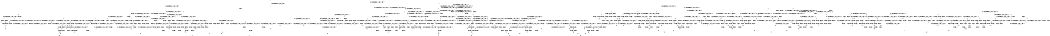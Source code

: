 digraph BCG {
size = "7, 10.5";
center = TRUE;
node [shape = circle];
0 [peripheries = 2];
0 -> 1 [label = "EX !0 !ATOMIC_EXCH_BRANCH (1, +1, TRUE, +0, 2, TRUE) !{}"];
0 -> 2 [label = "EX !2 !ATOMIC_EXCH_BRANCH (1, +0, TRUE, +0, 1, TRUE) !{}"];
0 -> 3 [label = "EX !1 !ATOMIC_EXCH_BRANCH (1, +0, FALSE, +0, 3, TRUE) !{}"];
1 -> 4 [label = "EX !2 !ATOMIC_EXCH_BRANCH (1, +0, TRUE, +0, 1, FALSE) !{0}"];
1 -> 5 [label = "EX !1 !ATOMIC_EXCH_BRANCH (1, +0, FALSE, +0, 3, FALSE) !{0}"];
1 -> 6 [label = "TERMINATE !0"];
2 -> 7 [label = "EX !2 !ATOMIC_EXCH_BRANCH (1, +0, TRUE, +0, 1, TRUE) !{0, 1, 2}"];
2 -> 8 [label = "EX !0 !ATOMIC_EXCH_BRANCH (1, +1, TRUE, +0, 2, TRUE) !{0, 1, 2}"];
2 -> 9 [label = "EX !1 !ATOMIC_EXCH_BRANCH (1, +0, FALSE, +0, 3, TRUE) !{0, 1, 2}"];
2 -> 10 [label = "EX !0 !ATOMIC_EXCH_BRANCH (1, +1, TRUE, +0, 2, TRUE) !{0, 1, 2}"];
3 -> 11 [label = "EX !0 !ATOMIC_EXCH_BRANCH (1, +1, TRUE, +0, 2, TRUE) !{0, 1}"];
3 -> 12 [label = "EX !2 !ATOMIC_EXCH_BRANCH (1, +0, TRUE, +0, 1, TRUE) !{0, 1}"];
3 -> 13 [label = "TERMINATE !1"];
3 -> 14 [label = "EX !0 !ATOMIC_EXCH_BRANCH (1, +1, TRUE, +0, 2, TRUE) !{0, 1}"];
4 -> 15 [label = "EX !1 !ATOMIC_EXCH_BRANCH (1, +0, FALSE, +0, 3, TRUE) !{0, 1, 2}"];
4 -> 16 [label = "TERMINATE !0"];
4 -> 17 [label = "TERMINATE !2"];
5 -> 18 [label = "EX !1 !ATOMIC_EXCH_BRANCH (1, +1, TRUE, +0, 3, FALSE) !{0, 1}"];
5 -> 19 [label = "EX !2 !ATOMIC_EXCH_BRANCH (1, +0, TRUE, +0, 1, FALSE) !{0, 1}"];
5 -> 20 [label = "TERMINATE !0"];
6 -> 21 [label = "EX !2 !ATOMIC_EXCH_BRANCH (1, +0, TRUE, +0, 1, FALSE) !{}"];
6 -> 22 [label = "EX !1 !ATOMIC_EXCH_BRANCH (1, +0, FALSE, +0, 3, FALSE) !{}"];
7 -> 7 [label = "EX !2 !ATOMIC_EXCH_BRANCH (1, +0, TRUE, +0, 1, TRUE) !{0, 1, 2}"];
7 -> 8 [label = "EX !0 !ATOMIC_EXCH_BRANCH (1, +1, TRUE, +0, 2, TRUE) !{0, 1, 2}"];
7 -> 9 [label = "EX !1 !ATOMIC_EXCH_BRANCH (1, +0, FALSE, +0, 3, TRUE) !{0, 1, 2}"];
7 -> 10 [label = "EX !0 !ATOMIC_EXCH_BRANCH (1, +1, TRUE, +0, 2, TRUE) !{0, 1, 2}"];
8 -> 23 [label = "EX !2 !ATOMIC_EXCH_BRANCH (1, +0, TRUE, +0, 1, FALSE) !{0, 1, 2}"];
8 -> 24 [label = "EX !1 !ATOMIC_EXCH_BRANCH (1, +0, FALSE, +0, 3, FALSE) !{0, 1, 2}"];
8 -> 25 [label = "TERMINATE !0"];
9 -> 26 [label = "EX !2 !ATOMIC_EXCH_BRANCH (1, +0, TRUE, +0, 1, TRUE) !{0, 1, 2}"];
9 -> 27 [label = "EX !0 !ATOMIC_EXCH_BRANCH (1, +1, TRUE, +0, 2, TRUE) !{0, 1, 2}"];
9 -> 28 [label = "TERMINATE !1"];
9 -> 29 [label = "EX !0 !ATOMIC_EXCH_BRANCH (1, +1, TRUE, +0, 2, TRUE) !{0, 1, 2}"];
10 -> 30 [label = "EX !1 !ATOMIC_EXCH_BRANCH (1, +0, FALSE, +0, 3, FALSE) !{0, 1, 2}"];
10 -> 31 [label = "EX !2 !ATOMIC_EXCH_BRANCH (1, +0, TRUE, +0, 1, FALSE) !{0, 1, 2}"];
10 -> 32 [label = "EX !1 !ATOMIC_EXCH_BRANCH (1, +0, FALSE, +0, 3, FALSE) !{0, 1, 2}"];
10 -> 33 [label = "TERMINATE !0"];
11 -> 34 [label = "EX !2 !ATOMIC_EXCH_BRANCH (1, +0, TRUE, +0, 1, FALSE) !{0, 1}"];
11 -> 35 [label = "TERMINATE !0"];
11 -> 36 [label = "TERMINATE !1"];
12 -> 26 [label = "EX !2 !ATOMIC_EXCH_BRANCH (1, +0, TRUE, +0, 1, TRUE) !{0, 1, 2}"];
12 -> 27 [label = "EX !0 !ATOMIC_EXCH_BRANCH (1, +1, TRUE, +0, 2, TRUE) !{0, 1, 2}"];
12 -> 28 [label = "TERMINATE !1"];
12 -> 29 [label = "EX !0 !ATOMIC_EXCH_BRANCH (1, +1, TRUE, +0, 2, TRUE) !{0, 1, 2}"];
13 -> 37 [label = "EX !0 !ATOMIC_EXCH_BRANCH (1, +1, TRUE, +0, 2, TRUE) !{0}"];
13 -> 38 [label = "EX !2 !ATOMIC_EXCH_BRANCH (1, +0, TRUE, +0, 1, TRUE) !{0}"];
13 -> 39 [label = "EX !0 !ATOMIC_EXCH_BRANCH (1, +1, TRUE, +0, 2, TRUE) !{0}"];
14 -> 40 [label = "EX !2 !ATOMIC_EXCH_BRANCH (1, +0, TRUE, +0, 1, FALSE) !{0, 1}"];
14 -> 41 [label = "TERMINATE !0"];
14 -> 42 [label = "TERMINATE !1"];
15 -> 43 [label = "TERMINATE !0"];
15 -> 44 [label = "TERMINATE !2"];
15 -> 45 [label = "TERMINATE !1"];
16 -> 46 [label = "EX !1 !ATOMIC_EXCH_BRANCH (1, +0, FALSE, +0, 3, TRUE) !{1, 2}"];
16 -> 47 [label = "TERMINATE !2"];
16 -> 48 [label = "EX !1 !ATOMIC_EXCH_BRANCH (1, +0, FALSE, +0, 3, TRUE) !{1, 2}"];
17 -> 49 [label = "EX !1 !ATOMIC_EXCH_BRANCH (1, +0, FALSE, +0, 3, TRUE) !{0, 1}"];
17 -> 47 [label = "TERMINATE !0"];
18 -> 34 [label = "EX !2 !ATOMIC_EXCH_BRANCH (1, +0, TRUE, +0, 1, FALSE) !{0, 1}"];
18 -> 35 [label = "TERMINATE !0"];
18 -> 36 [label = "TERMINATE !1"];
19 -> 50 [label = "EX !1 !ATOMIC_EXCH_BRANCH (1, +1, TRUE, +0, 3, TRUE) !{0, 1, 2}"];
19 -> 51 [label = "TERMINATE !0"];
19 -> 52 [label = "TERMINATE !2"];
20 -> 53 [label = "EX !1 !ATOMIC_EXCH_BRANCH (1, +1, TRUE, +0, 3, FALSE) !{1}"];
20 -> 54 [label = "EX !2 !ATOMIC_EXCH_BRANCH (1, +0, TRUE, +0, 1, FALSE) !{1}"];
20 -> 55 [label = "EX !1 !ATOMIC_EXCH_BRANCH (1, +1, TRUE, +0, 3, FALSE) !{1}"];
21 -> 46 [label = "EX !1 !ATOMIC_EXCH_BRANCH (1, +0, FALSE, +0, 3, TRUE) !{1, 2}"];
21 -> 47 [label = "TERMINATE !2"];
21 -> 48 [label = "EX !1 !ATOMIC_EXCH_BRANCH (1, +0, FALSE, +0, 3, TRUE) !{1, 2}"];
22 -> 53 [label = "EX !1 !ATOMIC_EXCH_BRANCH (1, +1, TRUE, +0, 3, FALSE) !{1}"];
22 -> 54 [label = "EX !2 !ATOMIC_EXCH_BRANCH (1, +0, TRUE, +0, 1, FALSE) !{1}"];
22 -> 55 [label = "EX !1 !ATOMIC_EXCH_BRANCH (1, +1, TRUE, +0, 3, FALSE) !{1}"];
23 -> 15 [label = "EX !1 !ATOMIC_EXCH_BRANCH (1, +0, FALSE, +0, 3, TRUE) !{0, 1, 2}"];
23 -> 16 [label = "TERMINATE !0"];
23 -> 17 [label = "TERMINATE !2"];
24 -> 56 [label = "EX !1 !ATOMIC_EXCH_BRANCH (1, +1, TRUE, +0, 3, FALSE) !{0, 1, 2}"];
24 -> 57 [label = "EX !2 !ATOMIC_EXCH_BRANCH (1, +0, TRUE, +0, 1, FALSE) !{0, 1, 2}"];
24 -> 58 [label = "TERMINATE !0"];
25 -> 59 [label = "EX !2 !ATOMIC_EXCH_BRANCH (1, +0, TRUE, +0, 1, FALSE) !{1, 2}"];
25 -> 60 [label = "EX !1 !ATOMIC_EXCH_BRANCH (1, +0, FALSE, +0, 3, FALSE) !{1, 2}"];
25 -> 61 [label = "EX !1 !ATOMIC_EXCH_BRANCH (1, +0, FALSE, +0, 3, FALSE) !{1, 2}"];
26 -> 26 [label = "EX !2 !ATOMIC_EXCH_BRANCH (1, +0, TRUE, +0, 1, TRUE) !{0, 1, 2}"];
26 -> 27 [label = "EX !0 !ATOMIC_EXCH_BRANCH (1, +1, TRUE, +0, 2, TRUE) !{0, 1, 2}"];
26 -> 28 [label = "TERMINATE !1"];
26 -> 29 [label = "EX !0 !ATOMIC_EXCH_BRANCH (1, +1, TRUE, +0, 2, TRUE) !{0, 1, 2}"];
27 -> 62 [label = "EX !2 !ATOMIC_EXCH_BRANCH (1, +0, TRUE, +0, 1, FALSE) !{0, 1, 2}"];
27 -> 63 [label = "TERMINATE !0"];
27 -> 64 [label = "TERMINATE !1"];
28 -> 65 [label = "EX !2 !ATOMIC_EXCH_BRANCH (1, +0, TRUE, +0, 1, TRUE) !{0, 2}"];
28 -> 66 [label = "EX !0 !ATOMIC_EXCH_BRANCH (1, +1, TRUE, +0, 2, TRUE) !{0, 2}"];
28 -> 67 [label = "EX !0 !ATOMIC_EXCH_BRANCH (1, +1, TRUE, +0, 2, TRUE) !{0, 2}"];
29 -> 68 [label = "EX !2 !ATOMIC_EXCH_BRANCH (1, +0, TRUE, +0, 1, FALSE) !{0, 1, 2}"];
29 -> 69 [label = "TERMINATE !0"];
29 -> 70 [label = "TERMINATE !1"];
30 -> 71 [label = "EX !2 !ATOMIC_EXCH_BRANCH (1, +0, TRUE, +0, 1, FALSE) !{0, 1, 2}"];
30 -> 72 [label = "EX !1 !ATOMIC_EXCH_BRANCH (1, +1, TRUE, +0, 3, FALSE) !{0, 1, 2}"];
30 -> 73 [label = "EX !2 !ATOMIC_EXCH_BRANCH (1, +0, TRUE, +0, 1, FALSE) !{0, 1, 2}"];
30 -> 74 [label = "TERMINATE !0"];
31 -> 75 [label = "EX !1 !ATOMIC_EXCH_BRANCH (1, +0, FALSE, +0, 3, TRUE) !{0, 1, 2}"];
31 -> 76 [label = "EX !1 !ATOMIC_EXCH_BRANCH (1, +0, FALSE, +0, 3, TRUE) !{0, 1, 2}"];
31 -> 77 [label = "TERMINATE !0"];
31 -> 78 [label = "TERMINATE !2"];
32 -> 72 [label = "EX !1 !ATOMIC_EXCH_BRANCH (1, +1, TRUE, +0, 3, FALSE) !{0, 1, 2}"];
32 -> 79 [label = "EX !1 !ATOMIC_EXCH_BRANCH (1, +1, TRUE, +0, 3, FALSE) !{0, 1, 2}"];
32 -> 80 [label = "EX !2 !ATOMIC_EXCH_BRANCH (1, +0, TRUE, +0, 1, FALSE) !{0, 1, 2}"];
32 -> 81 [label = "TERMINATE !0"];
33 -> 82 [label = "EX !2 !ATOMIC_EXCH_BRANCH (1, +0, TRUE, +0, 1, FALSE) !{1, 2}"];
33 -> 83 [label = "EX !1 !ATOMIC_EXCH_BRANCH (1, +0, FALSE, +0, 3, FALSE) !{1, 2}"];
34 -> 43 [label = "TERMINATE !0"];
34 -> 44 [label = "TERMINATE !2"];
34 -> 45 [label = "TERMINATE !1"];
35 -> 84 [label = "EX !2 !ATOMIC_EXCH_BRANCH (1, +0, TRUE, +0, 1, FALSE) !{1}"];
35 -> 85 [label = "TERMINATE !1"];
36 -> 86 [label = "EX !2 !ATOMIC_EXCH_BRANCH (1, +0, TRUE, +0, 1, FALSE) !{0}"];
36 -> 85 [label = "TERMINATE !0"];
37 -> 86 [label = "EX !2 !ATOMIC_EXCH_BRANCH (1, +0, TRUE, +0, 1, FALSE) !{0}"];
37 -> 85 [label = "TERMINATE !0"];
38 -> 65 [label = "EX !2 !ATOMIC_EXCH_BRANCH (1, +0, TRUE, +0, 1, TRUE) !{0, 2}"];
38 -> 66 [label = "EX !0 !ATOMIC_EXCH_BRANCH (1, +1, TRUE, +0, 2, TRUE) !{0, 2}"];
38 -> 67 [label = "EX !0 !ATOMIC_EXCH_BRANCH (1, +1, TRUE, +0, 2, TRUE) !{0, 2}"];
39 -> 87 [label = "EX !2 !ATOMIC_EXCH_BRANCH (1, +0, TRUE, +0, 1, FALSE) !{0}"];
39 -> 88 [label = "TERMINATE !0"];
40 -> 89 [label = "TERMINATE !0"];
40 -> 90 [label = "TERMINATE !2"];
40 -> 91 [label = "TERMINATE !1"];
41 -> 92 [label = "EX !2 !ATOMIC_EXCH_BRANCH (1, +0, TRUE, +0, 1, FALSE) !{1}"];
41 -> 93 [label = "TERMINATE !1"];
42 -> 94 [label = "EX !2 !ATOMIC_EXCH_BRANCH (1, +0, TRUE, +0, 1, FALSE) !{0}"];
42 -> 93 [label = "TERMINATE !0"];
43 -> 95 [label = "TERMINATE !2"];
43 -> 96 [label = "TERMINATE !1"];
44 -> 95 [label = "TERMINATE !0"];
44 -> 97 [label = "TERMINATE !1"];
45 -> 96 [label = "TERMINATE !0"];
45 -> 97 [label = "TERMINATE !2"];
46 -> 95 [label = "TERMINATE !2"];
46 -> 96 [label = "TERMINATE !1"];
47 -> 98 [label = "EX !1 !ATOMIC_EXCH_BRANCH (1, +0, FALSE, +0, 3, TRUE) !{1}"];
47 -> 99 [label = "EX !1 !ATOMIC_EXCH_BRANCH (1, +0, FALSE, +0, 3, TRUE) !{1}"];
48 -> 100 [label = "TERMINATE !2"];
48 -> 101 [label = "TERMINATE !1"];
49 -> 95 [label = "TERMINATE !0"];
49 -> 97 [label = "TERMINATE !1"];
50 -> 102 [label = "TERMINATE !0"];
50 -> 103 [label = "TERMINATE !2"];
50 -> 104 [label = "TERMINATE !1"];
51 -> 105 [label = "EX !1 !ATOMIC_EXCH_BRANCH (1, +1, TRUE, +0, 3, TRUE) !{1, 2}"];
51 -> 106 [label = "TERMINATE !2"];
51 -> 107 [label = "EX !1 !ATOMIC_EXCH_BRANCH (1, +1, TRUE, +0, 3, TRUE) !{1, 2}"];
52 -> 108 [label = "EX !1 !ATOMIC_EXCH_BRANCH (1, +1, TRUE, +0, 3, TRUE) !{0, 1}"];
52 -> 106 [label = "TERMINATE !0"];
53 -> 84 [label = "EX !2 !ATOMIC_EXCH_BRANCH (1, +0, TRUE, +0, 1, FALSE) !{1}"];
53 -> 85 [label = "TERMINATE !1"];
54 -> 105 [label = "EX !1 !ATOMIC_EXCH_BRANCH (1, +1, TRUE, +0, 3, TRUE) !{1, 2}"];
54 -> 106 [label = "TERMINATE !2"];
54 -> 107 [label = "EX !1 !ATOMIC_EXCH_BRANCH (1, +1, TRUE, +0, 3, TRUE) !{1, 2}"];
55 -> 109 [label = "EX !2 !ATOMIC_EXCH_BRANCH (1, +0, TRUE, +0, 1, FALSE) !{1}"];
55 -> 110 [label = "TERMINATE !1"];
56 -> 62 [label = "EX !2 !ATOMIC_EXCH_BRANCH (1, +0, TRUE, +0, 1, FALSE) !{0, 1, 2}"];
56 -> 63 [label = "TERMINATE !0"];
56 -> 64 [label = "TERMINATE !1"];
57 -> 50 [label = "EX !1 !ATOMIC_EXCH_BRANCH (1, +1, TRUE, +0, 3, TRUE) !{0, 1, 2}"];
57 -> 51 [label = "TERMINATE !0"];
57 -> 52 [label = "TERMINATE !2"];
58 -> 111 [label = "EX !1 !ATOMIC_EXCH_BRANCH (1, +1, TRUE, +0, 3, FALSE) !{1, 2}"];
58 -> 112 [label = "EX !2 !ATOMIC_EXCH_BRANCH (1, +0, TRUE, +0, 1, FALSE) !{1, 2}"];
58 -> 113 [label = "EX !1 !ATOMIC_EXCH_BRANCH (1, +1, TRUE, +0, 3, FALSE) !{1, 2}"];
59 -> 46 [label = "EX !1 !ATOMIC_EXCH_BRANCH (1, +0, FALSE, +0, 3, TRUE) !{1, 2}"];
59 -> 47 [label = "TERMINATE !2"];
59 -> 48 [label = "EX !1 !ATOMIC_EXCH_BRANCH (1, +0, FALSE, +0, 3, TRUE) !{1, 2}"];
60 -> 111 [label = "EX !1 !ATOMIC_EXCH_BRANCH (1, +1, TRUE, +0, 3, FALSE) !{1, 2}"];
60 -> 112 [label = "EX !2 !ATOMIC_EXCH_BRANCH (1, +0, TRUE, +0, 1, FALSE) !{1, 2}"];
60 -> 113 [label = "EX !1 !ATOMIC_EXCH_BRANCH (1, +1, TRUE, +0, 3, FALSE) !{1, 2}"];
61 -> 114 [label = "EX !2 !ATOMIC_EXCH_BRANCH (1, +0, TRUE, +0, 1, FALSE) !{1, 2}"];
61 -> 113 [label = "EX !1 !ATOMIC_EXCH_BRANCH (1, +1, TRUE, +0, 3, FALSE) !{1, 2}"];
61 -> 115 [label = "EX !2 !ATOMIC_EXCH_BRANCH (1, +0, TRUE, +0, 1, FALSE) !{1, 2}"];
62 -> 43 [label = "TERMINATE !0"];
62 -> 44 [label = "TERMINATE !2"];
62 -> 45 [label = "TERMINATE !1"];
63 -> 116 [label = "EX !2 !ATOMIC_EXCH_BRANCH (1, +0, TRUE, +0, 1, FALSE) !{1, 2}"];
63 -> 117 [label = "TERMINATE !1"];
64 -> 118 [label = "EX !2 !ATOMIC_EXCH_BRANCH (1, +0, TRUE, +0, 1, FALSE) !{0, 2}"];
64 -> 117 [label = "TERMINATE !0"];
65 -> 65 [label = "EX !2 !ATOMIC_EXCH_BRANCH (1, +0, TRUE, +0, 1, TRUE) !{0, 2}"];
65 -> 66 [label = "EX !0 !ATOMIC_EXCH_BRANCH (1, +1, TRUE, +0, 2, TRUE) !{0, 2}"];
65 -> 67 [label = "EX !0 !ATOMIC_EXCH_BRANCH (1, +1, TRUE, +0, 2, TRUE) !{0, 2}"];
66 -> 118 [label = "EX !2 !ATOMIC_EXCH_BRANCH (1, +0, TRUE, +0, 1, FALSE) !{0, 2}"];
66 -> 117 [label = "TERMINATE !0"];
67 -> 119 [label = "EX !2 !ATOMIC_EXCH_BRANCH (1, +0, TRUE, +0, 1, FALSE) !{0, 2}"];
67 -> 120 [label = "EX !2 !ATOMIC_EXCH_BRANCH (1, +0, TRUE, +0, 1, FALSE) !{0, 2}"];
67 -> 121 [label = "TERMINATE !0"];
68 -> 122 [label = "TERMINATE !0"];
68 -> 123 [label = "TERMINATE !2"];
68 -> 124 [label = "TERMINATE !1"];
69 -> 125 [label = "EX !2 !ATOMIC_EXCH_BRANCH (1, +0, TRUE, +0, 1, FALSE) !{1, 2}"];
69 -> 126 [label = "TERMINATE !1"];
70 -> 127 [label = "EX !2 !ATOMIC_EXCH_BRANCH (1, +0, TRUE, +0, 1, FALSE) !{0, 2}"];
70 -> 126 [label = "TERMINATE !0"];
71 -> 128 [label = "EX !1 !ATOMIC_EXCH_BRANCH (1, +1, TRUE, +0, 3, TRUE) !{0, 1, 2}"];
71 -> 129 [label = "TERMINATE !0"];
71 -> 130 [label = "TERMINATE !2"];
72 -> 131 [label = "EX !2 !ATOMIC_EXCH_BRANCH (1, +0, TRUE, +0, 1, FALSE) !{0, 1, 2}"];
72 -> 132 [label = "EX !2 !ATOMIC_EXCH_BRANCH (1, +0, TRUE, +0, 1, FALSE) !{0, 1, 2}"];
72 -> 133 [label = "TERMINATE !0"];
72 -> 134 [label = "TERMINATE !1"];
73 -> 135 [label = "EX !1 !ATOMIC_EXCH_BRANCH (1, +1, TRUE, +0, 3, TRUE) !{0, 1, 2}"];
73 -> 136 [label = "TERMINATE !0"];
73 -> 137 [label = "TERMINATE !2"];
74 -> 138 [label = "EX !1 !ATOMIC_EXCH_BRANCH (1, +1, TRUE, +0, 3, FALSE) !{1, 2}"];
74 -> 139 [label = "EX !2 !ATOMIC_EXCH_BRANCH (1, +0, TRUE, +0, 1, FALSE) !{1, 2}"];
75 -> 140 [label = "TERMINATE !0"];
75 -> 141 [label = "TERMINATE !2"];
75 -> 142 [label = "TERMINATE !1"];
76 -> 122 [label = "TERMINATE !0"];
76 -> 123 [label = "TERMINATE !2"];
76 -> 124 [label = "TERMINATE !1"];
77 -> 143 [label = "EX !1 !ATOMIC_EXCH_BRANCH (1, +0, FALSE, +0, 3, TRUE) !{1, 2}"];
77 -> 144 [label = "TERMINATE !2"];
78 -> 145 [label = "EX !1 !ATOMIC_EXCH_BRANCH (1, +0, FALSE, +0, 3, TRUE) !{0, 1}"];
78 -> 144 [label = "TERMINATE !0"];
79 -> 68 [label = "EX !2 !ATOMIC_EXCH_BRANCH (1, +0, TRUE, +0, 1, FALSE) !{0, 1, 2}"];
79 -> 69 [label = "TERMINATE !0"];
79 -> 70 [label = "TERMINATE !1"];
80 -> 135 [label = "EX !1 !ATOMIC_EXCH_BRANCH (1, +1, TRUE, +0, 3, TRUE) !{0, 1, 2}"];
80 -> 146 [label = "EX !1 !ATOMIC_EXCH_BRANCH (1, +1, TRUE, +0, 3, TRUE) !{0, 1, 2}"];
80 -> 147 [label = "TERMINATE !0"];
80 -> 148 [label = "TERMINATE !2"];
81 -> 149 [label = "EX !1 !ATOMIC_EXCH_BRANCH (1, +1, TRUE, +0, 3, FALSE) !{1, 2}"];
81 -> 150 [label = "EX !2 !ATOMIC_EXCH_BRANCH (1, +0, TRUE, +0, 1, FALSE) !{1, 2}"];
82 -> 143 [label = "EX !1 !ATOMIC_EXCH_BRANCH (1, +0, FALSE, +0, 3, TRUE) !{1, 2}"];
82 -> 144 [label = "TERMINATE !2"];
83 -> 149 [label = "EX !1 !ATOMIC_EXCH_BRANCH (1, +1, TRUE, +0, 3, FALSE) !{1, 2}"];
83 -> 150 [label = "EX !2 !ATOMIC_EXCH_BRANCH (1, +0, TRUE, +0, 1, FALSE) !{1, 2}"];
84 -> 95 [label = "TERMINATE !2"];
84 -> 96 [label = "TERMINATE !1"];
85 -> 151 [label = "EX !2 !ATOMIC_EXCH_BRANCH (1, +0, TRUE, +0, 1, FALSE) !{}"];
86 -> 96 [label = "TERMINATE !0"];
86 -> 97 [label = "TERMINATE !2"];
87 -> 152 [label = "TERMINATE !0"];
87 -> 153 [label = "TERMINATE !2"];
88 -> 154 [label = "EX !2 !ATOMIC_EXCH_BRANCH (1, +0, TRUE, +0, 1, FALSE) !{}"];
89 -> 155 [label = "TERMINATE !2"];
89 -> 156 [label = "TERMINATE !1"];
90 -> 155 [label = "TERMINATE !0"];
90 -> 157 [label = "TERMINATE !1"];
91 -> 156 [label = "TERMINATE !0"];
91 -> 157 [label = "TERMINATE !2"];
92 -> 155 [label = "TERMINATE !2"];
92 -> 156 [label = "TERMINATE !1"];
93 -> 158 [label = "EX !2 !ATOMIC_EXCH_BRANCH (1, +0, TRUE, +0, 1, FALSE) !{}"];
94 -> 156 [label = "TERMINATE !0"];
94 -> 157 [label = "TERMINATE !2"];
95 -> 159 [label = "TERMINATE !1"];
96 -> 159 [label = "TERMINATE !2"];
97 -> 159 [label = "TERMINATE !0"];
98 -> 159 [label = "TERMINATE !1"];
99 -> 160 [label = "TERMINATE !1"];
100 -> 161 [label = "TERMINATE !1"];
101 -> 161 [label = "TERMINATE !2"];
102 -> 162 [label = "TERMINATE !2"];
102 -> 163 [label = "TERMINATE !1"];
103 -> 162 [label = "TERMINATE !0"];
103 -> 164 [label = "TERMINATE !1"];
104 -> 163 [label = "TERMINATE !0"];
104 -> 164 [label = "TERMINATE !2"];
105 -> 162 [label = "TERMINATE !2"];
105 -> 163 [label = "TERMINATE !1"];
106 -> 165 [label = "EX !1 !ATOMIC_EXCH_BRANCH (1, +1, TRUE, +0, 3, TRUE) !{1}"];
106 -> 166 [label = "EX !1 !ATOMIC_EXCH_BRANCH (1, +1, TRUE, +0, 3, TRUE) !{1}"];
107 -> 167 [label = "TERMINATE !2"];
107 -> 168 [label = "TERMINATE !1"];
108 -> 162 [label = "TERMINATE !0"];
108 -> 164 [label = "TERMINATE !1"];
109 -> 169 [label = "TERMINATE !2"];
109 -> 170 [label = "TERMINATE !1"];
110 -> 171 [label = "EX !2 !ATOMIC_EXCH_BRANCH (1, +0, TRUE, +0, 1, FALSE) !{}"];
111 -> 116 [label = "EX !2 !ATOMIC_EXCH_BRANCH (1, +0, TRUE, +0, 1, FALSE) !{1, 2}"];
111 -> 117 [label = "TERMINATE !1"];
112 -> 105 [label = "EX !1 !ATOMIC_EXCH_BRANCH (1, +1, TRUE, +0, 3, TRUE) !{1, 2}"];
112 -> 106 [label = "TERMINATE !2"];
112 -> 107 [label = "EX !1 !ATOMIC_EXCH_BRANCH (1, +1, TRUE, +0, 3, TRUE) !{1, 2}"];
113 -> 172 [label = "EX !2 !ATOMIC_EXCH_BRANCH (1, +0, TRUE, +0, 1, FALSE) !{1, 2}"];
113 -> 173 [label = "EX !2 !ATOMIC_EXCH_BRANCH (1, +0, TRUE, +0, 1, FALSE) !{1, 2}"];
113 -> 174 [label = "TERMINATE !1"];
114 -> 175 [label = "EX !1 !ATOMIC_EXCH_BRANCH (1, +1, TRUE, +0, 3, TRUE) !{1, 2}"];
114 -> 176 [label = "TERMINATE !2"];
114 -> 107 [label = "EX !1 !ATOMIC_EXCH_BRANCH (1, +1, TRUE, +0, 3, TRUE) !{1, 2}"];
115 -> 107 [label = "EX !1 !ATOMIC_EXCH_BRANCH (1, +1, TRUE, +0, 3, TRUE) !{1, 2}"];
115 -> 177 [label = "TERMINATE !2"];
116 -> 95 [label = "TERMINATE !2"];
116 -> 96 [label = "TERMINATE !1"];
117 -> 178 [label = "EX !2 !ATOMIC_EXCH_BRANCH (1, +0, TRUE, +0, 1, FALSE) !{2}"];
117 -> 179 [label = "EX !2 !ATOMIC_EXCH_BRANCH (1, +0, TRUE, +0, 1, FALSE) !{2}"];
118 -> 96 [label = "TERMINATE !0"];
118 -> 97 [label = "TERMINATE !2"];
119 -> 180 [label = "TERMINATE !0"];
119 -> 181 [label = "TERMINATE !2"];
120 -> 182 [label = "TERMINATE !0"];
120 -> 183 [label = "TERMINATE !2"];
121 -> 184 [label = "EX !2 !ATOMIC_EXCH_BRANCH (1, +0, TRUE, +0, 1, FALSE) !{2}"];
122 -> 185 [label = "TERMINATE !2"];
122 -> 186 [label = "TERMINATE !1"];
123 -> 185 [label = "TERMINATE !0"];
123 -> 187 [label = "TERMINATE !1"];
124 -> 186 [label = "TERMINATE !0"];
124 -> 187 [label = "TERMINATE !2"];
125 -> 185 [label = "TERMINATE !2"];
125 -> 186 [label = "TERMINATE !1"];
126 -> 188 [label = "EX !2 !ATOMIC_EXCH_BRANCH (1, +0, TRUE, +0, 1, FALSE) !{2}"];
127 -> 186 [label = "TERMINATE !0"];
127 -> 187 [label = "TERMINATE !2"];
128 -> 189 [label = "TERMINATE !0"];
128 -> 190 [label = "TERMINATE !2"];
128 -> 191 [label = "TERMINATE !1"];
129 -> 192 [label = "EX !1 !ATOMIC_EXCH_BRANCH (1, +1, TRUE, +0, 3, TRUE) !{1, 2}"];
129 -> 193 [label = "TERMINATE !2"];
130 -> 194 [label = "EX !1 !ATOMIC_EXCH_BRANCH (1, +1, TRUE, +0, 3, TRUE) !{0, 1}"];
130 -> 193 [label = "TERMINATE !0"];
131 -> 195 [label = "TERMINATE !0"];
131 -> 196 [label = "TERMINATE !2"];
131 -> 197 [label = "TERMINATE !1"];
132 -> 140 [label = "TERMINATE !0"];
132 -> 141 [label = "TERMINATE !2"];
132 -> 142 [label = "TERMINATE !1"];
133 -> 198 [label = "EX !2 !ATOMIC_EXCH_BRANCH (1, +0, TRUE, +0, 1, FALSE) !{1, 2}"];
133 -> 199 [label = "TERMINATE !1"];
134 -> 200 [label = "EX !2 !ATOMIC_EXCH_BRANCH (1, +0, TRUE, +0, 1, FALSE) !{0, 2}"];
134 -> 199 [label = "TERMINATE !0"];
135 -> 201 [label = "TERMINATE !0"];
135 -> 202 [label = "TERMINATE !2"];
135 -> 203 [label = "TERMINATE !1"];
136 -> 204 [label = "EX !1 !ATOMIC_EXCH_BRANCH (1, +1, TRUE, +0, 3, TRUE) !{1, 2}"];
136 -> 205 [label = "TERMINATE !2"];
137 -> 206 [label = "EX !1 !ATOMIC_EXCH_BRANCH (1, +1, TRUE, +0, 3, TRUE) !{0, 1}"];
137 -> 205 [label = "TERMINATE !0"];
138 -> 198 [label = "EX !2 !ATOMIC_EXCH_BRANCH (1, +0, TRUE, +0, 1, FALSE) !{1, 2}"];
138 -> 199 [label = "TERMINATE !1"];
139 -> 204 [label = "EX !1 !ATOMIC_EXCH_BRANCH (1, +1, TRUE, +0, 3, TRUE) !{1, 2}"];
139 -> 205 [label = "TERMINATE !2"];
140 -> 207 [label = "TERMINATE !2"];
140 -> 208 [label = "TERMINATE !1"];
141 -> 207 [label = "TERMINATE !0"];
141 -> 209 [label = "TERMINATE !1"];
142 -> 208 [label = "TERMINATE !0"];
142 -> 209 [label = "TERMINATE !2"];
143 -> 185 [label = "TERMINATE !2"];
143 -> 186 [label = "TERMINATE !1"];
144 -> 210 [label = "EX !1 !ATOMIC_EXCH_BRANCH (1, +0, FALSE, +0, 3, TRUE) !{1}"];
145 -> 185 [label = "TERMINATE !0"];
145 -> 187 [label = "TERMINATE !1"];
146 -> 211 [label = "TERMINATE !0"];
146 -> 212 [label = "TERMINATE !2"];
146 -> 213 [label = "TERMINATE !1"];
147 -> 214 [label = "EX !1 !ATOMIC_EXCH_BRANCH (1, +1, TRUE, +0, 3, TRUE) !{1, 2}"];
147 -> 215 [label = "TERMINATE !2"];
148 -> 216 [label = "EX !1 !ATOMIC_EXCH_BRANCH (1, +1, TRUE, +0, 3, TRUE) !{0, 1}"];
148 -> 215 [label = "TERMINATE !0"];
149 -> 125 [label = "EX !2 !ATOMIC_EXCH_BRANCH (1, +0, TRUE, +0, 1, FALSE) !{1, 2}"];
149 -> 126 [label = "TERMINATE !1"];
150 -> 214 [label = "EX !1 !ATOMIC_EXCH_BRANCH (1, +1, TRUE, +0, 3, TRUE) !{1, 2}"];
150 -> 215 [label = "TERMINATE !2"];
151 -> 159 [label = "TERMINATE !2"];
152 -> 217 [label = "TERMINATE !2"];
153 -> 217 [label = "TERMINATE !0"];
154 -> 217 [label = "TERMINATE !2"];
155 -> 218 [label = "TERMINATE !1"];
156 -> 218 [label = "TERMINATE !2"];
157 -> 218 [label = "TERMINATE !0"];
158 -> 218 [label = "TERMINATE !2"];
159 -> 219 [label = "exit"];
160 -> 220 [label = "exit"];
161 -> 221 [label = "exit"];
162 -> 222 [label = "TERMINATE !1"];
163 -> 222 [label = "TERMINATE !2"];
164 -> 222 [label = "TERMINATE !0"];
165 -> 222 [label = "TERMINATE !1"];
166 -> 223 [label = "TERMINATE !1"];
167 -> 224 [label = "TERMINATE !1"];
168 -> 224 [label = "TERMINATE !2"];
169 -> 160 [label = "TERMINATE !1"];
170 -> 160 [label = "TERMINATE !2"];
171 -> 160 [label = "TERMINATE !2"];
172 -> 225 [label = "TERMINATE !2"];
172 -> 226 [label = "TERMINATE !1"];
173 -> 100 [label = "TERMINATE !2"];
173 -> 101 [label = "TERMINATE !1"];
174 -> 227 [label = "EX !2 !ATOMIC_EXCH_BRANCH (1, +0, TRUE, +0, 1, FALSE) !{2}"];
175 -> 228 [label = "TERMINATE !2"];
175 -> 229 [label = "TERMINATE !1"];
176 -> 230 [label = "EX !1 !ATOMIC_EXCH_BRANCH (1, +1, TRUE, +0, 3, TRUE) !{1}"];
177 -> 231 [label = "EX !1 !ATOMIC_EXCH_BRANCH (1, +1, TRUE, +0, 3, TRUE) !{1}"];
178 -> 159 [label = "TERMINATE !2"];
179 -> 232 [label = "TERMINATE !2"];
180 -> 233 [label = "TERMINATE !2"];
181 -> 233 [label = "TERMINATE !0"];
182 -> 234 [label = "TERMINATE !2"];
183 -> 234 [label = "TERMINATE !0"];
184 -> 234 [label = "TERMINATE !2"];
185 -> 235 [label = "TERMINATE !1"];
186 -> 235 [label = "TERMINATE !2"];
187 -> 235 [label = "TERMINATE !0"];
188 -> 235 [label = "TERMINATE !2"];
189 -> 236 [label = "TERMINATE !2"];
189 -> 237 [label = "TERMINATE !1"];
190 -> 236 [label = "TERMINATE !0"];
190 -> 238 [label = "TERMINATE !1"];
191 -> 237 [label = "TERMINATE !0"];
191 -> 238 [label = "TERMINATE !2"];
192 -> 236 [label = "TERMINATE !2"];
192 -> 237 [label = "TERMINATE !1"];
193 -> 239 [label = "EX !1 !ATOMIC_EXCH_BRANCH (1, +1, TRUE, +0, 3, TRUE) !{1}"];
194 -> 236 [label = "TERMINATE !0"];
194 -> 238 [label = "TERMINATE !1"];
195 -> 240 [label = "TERMINATE !2"];
195 -> 241 [label = "TERMINATE !1"];
196 -> 240 [label = "TERMINATE !0"];
196 -> 242 [label = "TERMINATE !1"];
197 -> 241 [label = "TERMINATE !0"];
197 -> 242 [label = "TERMINATE !2"];
198 -> 207 [label = "TERMINATE !2"];
198 -> 208 [label = "TERMINATE !1"];
199 -> 243 [label = "EX !2 !ATOMIC_EXCH_BRANCH (1, +0, TRUE, +0, 1, FALSE) !{2}"];
200 -> 208 [label = "TERMINATE !0"];
200 -> 209 [label = "TERMINATE !2"];
201 -> 244 [label = "TERMINATE !2"];
201 -> 245 [label = "TERMINATE !1"];
202 -> 244 [label = "TERMINATE !0"];
202 -> 246 [label = "TERMINATE !1"];
203 -> 245 [label = "TERMINATE !0"];
203 -> 246 [label = "TERMINATE !2"];
204 -> 244 [label = "TERMINATE !2"];
204 -> 245 [label = "TERMINATE !1"];
205 -> 247 [label = "EX !1 !ATOMIC_EXCH_BRANCH (1, +1, TRUE, +0, 3, TRUE) !{1}"];
206 -> 244 [label = "TERMINATE !0"];
206 -> 246 [label = "TERMINATE !1"];
207 -> 248 [label = "TERMINATE !1"];
208 -> 248 [label = "TERMINATE !2"];
209 -> 248 [label = "TERMINATE !0"];
210 -> 235 [label = "TERMINATE !1"];
211 -> 249 [label = "TERMINATE !2"];
211 -> 250 [label = "TERMINATE !1"];
212 -> 249 [label = "TERMINATE !0"];
212 -> 251 [label = "TERMINATE !1"];
213 -> 250 [label = "TERMINATE !0"];
213 -> 251 [label = "TERMINATE !2"];
214 -> 249 [label = "TERMINATE !2"];
214 -> 250 [label = "TERMINATE !1"];
215 -> 252 [label = "EX !1 !ATOMIC_EXCH_BRANCH (1, +1, TRUE, +0, 3, TRUE) !{1}"];
216 -> 249 [label = "TERMINATE !0"];
216 -> 251 [label = "TERMINATE !1"];
217 -> 253 [label = "exit"];
218 -> 254 [label = "exit"];
222 -> 219 [label = "exit"];
223 -> 220 [label = "exit"];
224 -> 221 [label = "exit"];
225 -> 255 [label = "TERMINATE !1"];
226 -> 255 [label = "TERMINATE !2"];
227 -> 161 [label = "TERMINATE !2"];
228 -> 256 [label = "TERMINATE !1"];
229 -> 256 [label = "TERMINATE !2"];
230 -> 256 [label = "TERMINATE !1"];
231 -> 224 [label = "TERMINATE !1"];
232 -> 257 [label = "exit"];
233 -> 258 [label = "exit"];
234 -> 259 [label = "exit"];
235 -> 260 [label = "exit"];
236 -> 261 [label = "TERMINATE !1"];
237 -> 261 [label = "TERMINATE !2"];
238 -> 261 [label = "TERMINATE !0"];
239 -> 261 [label = "TERMINATE !1"];
240 -> 262 [label = "TERMINATE !1"];
241 -> 262 [label = "TERMINATE !2"];
242 -> 262 [label = "TERMINATE !0"];
243 -> 248 [label = "TERMINATE !2"];
244 -> 263 [label = "TERMINATE !1"];
245 -> 263 [label = "TERMINATE !2"];
246 -> 263 [label = "TERMINATE !0"];
247 -> 263 [label = "TERMINATE !1"];
248 -> 264 [label = "exit"];
249 -> 265 [label = "TERMINATE !1"];
250 -> 265 [label = "TERMINATE !2"];
251 -> 265 [label = "TERMINATE !0"];
252 -> 265 [label = "TERMINATE !1"];
255 -> 266 [label = "exit"];
256 -> 266 [label = "exit"];
261 -> 267 [label = "exit"];
262 -> 267 [label = "exit"];
263 -> 264 [label = "exit"];
265 -> 260 [label = "exit"];
}
